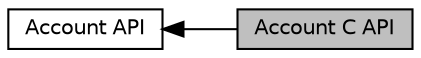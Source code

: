 digraph "Account C API"
{
  edge [fontname="Helvetica",fontsize="10",labelfontname="Helvetica",labelfontsize="10"];
  node [fontname="Helvetica",fontsize="10",shape=record];
  rankdir=LR;
  Node1 [label="Account API",height=0.2,width=0.4,color="black", fillcolor="white", style="filled",URL="$group__accountapi.html",tooltip="Define API for querying account data. "];
  Node0 [label="Account C API",height=0.2,width=0.4,color="black", fillcolor="grey75", style="filled", fontcolor="black"];
  Node1->Node0 [shape=plaintext, dir="back", style="solid"];
}
